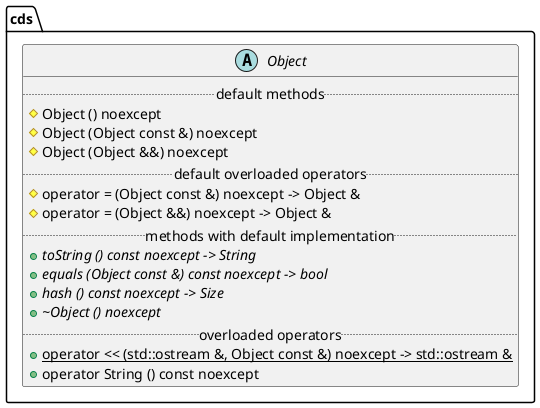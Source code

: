 @startuml

!startsub public_declaration
!ifndef CDS_OBJ_PUB
!define CDS_OBJ_PUB

namespace cds {

    abstract class Object {
        ..default methods..
        # {method} Object () noexcept
        # {method} Object (Object const &) noexcept
        # {method} Object (Object &&) noexcept
        ..default overloaded operators..
        # {method} operator = (Object const &) noexcept -> Object &
        # {method} operator = (Object &&) noexcept -> Object &
        ..methods with default implementation..
        + {method} {abstract} toString () const noexcept -> String
        + {method} {abstract} equals (Object const &) const noexcept -> bool
        + {method} {abstract} hash () const noexcept -> Size
        + {method} {abstract} ~Object () noexcept
        ..overloaded operators..
        + {method} {static} operator << (std::ostream &, Object const &) noexcept -> std::ostream &
        + {method} operator String () const noexcept
    }

}

!endif
!endsub

@enduml